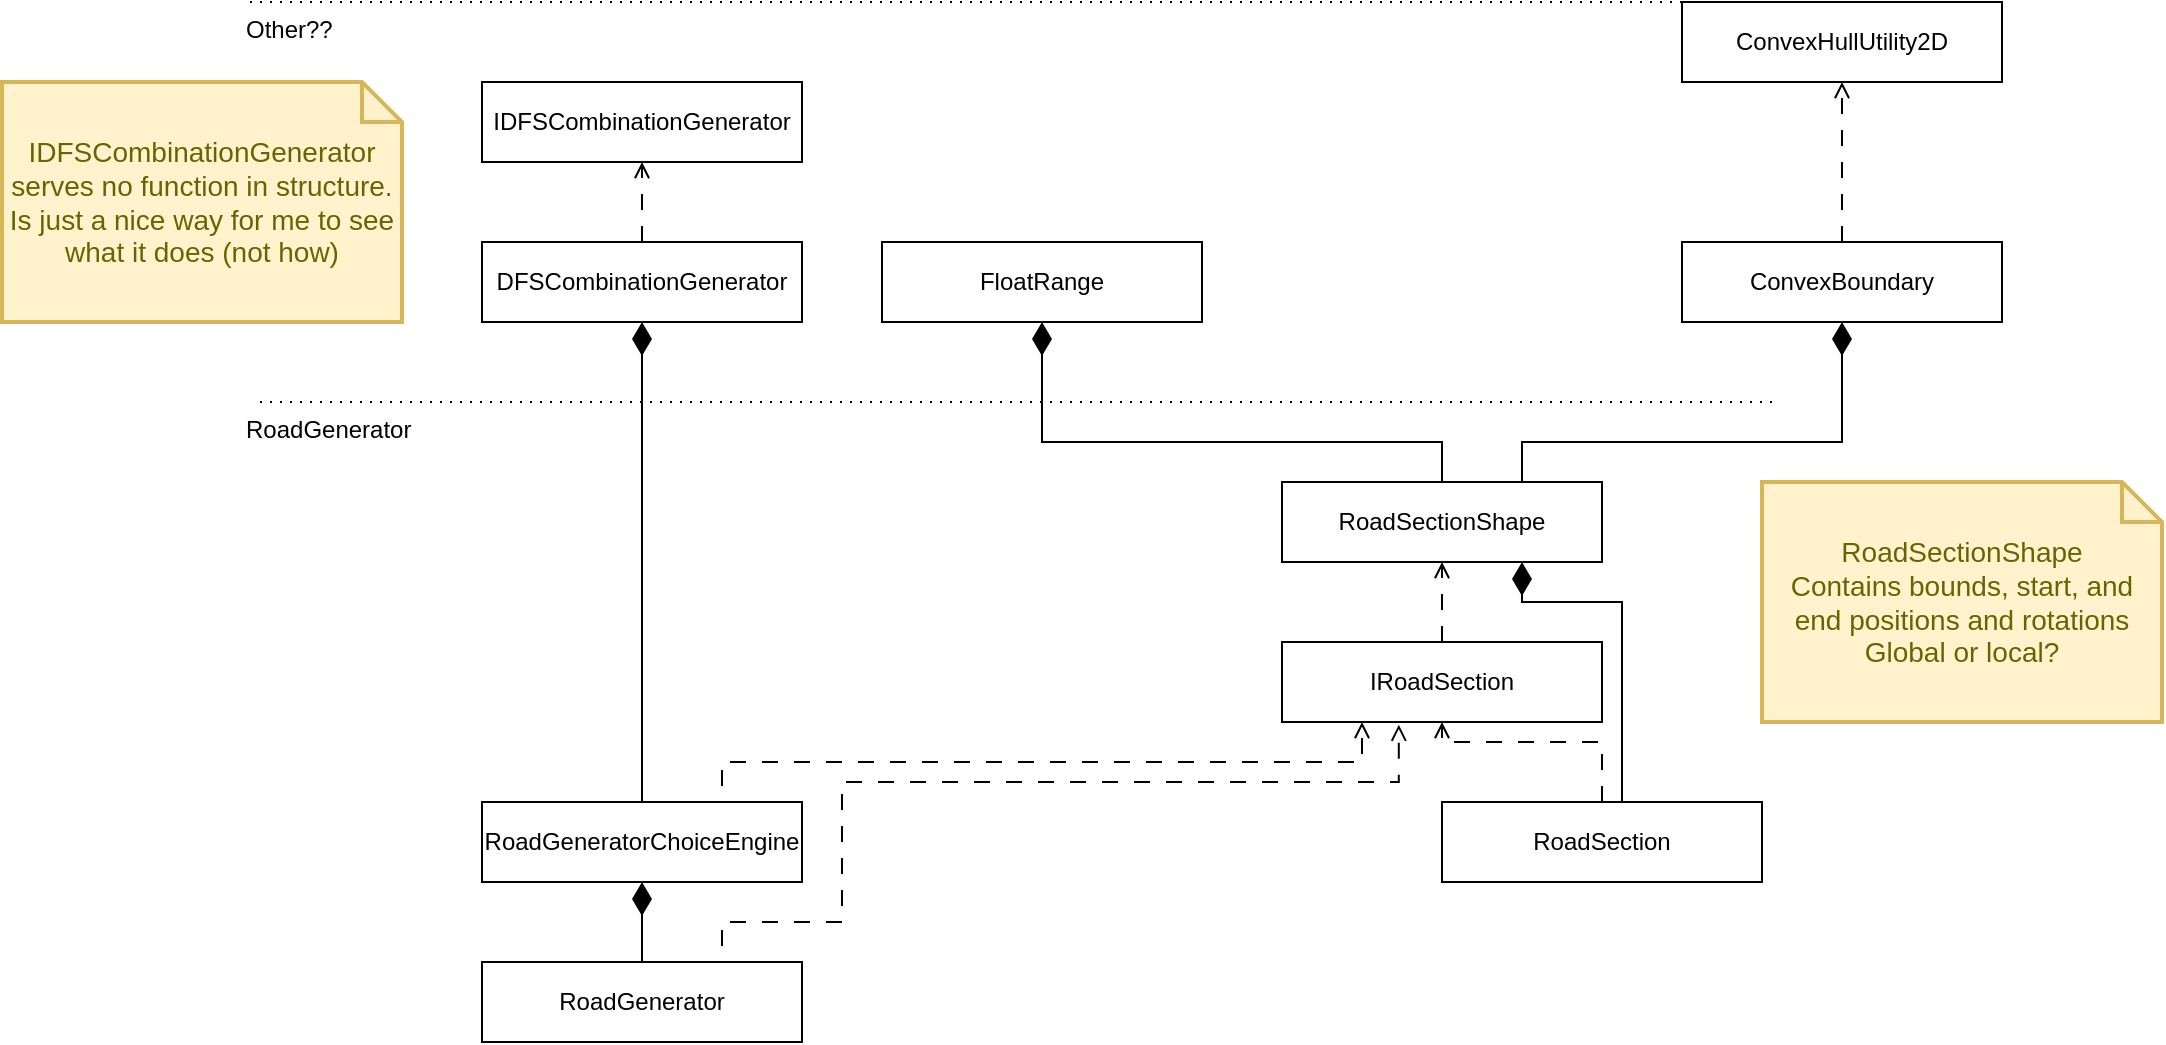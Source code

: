 <mxfile version="20.8.10" type="device"><diagram name="Page-1" id="ZqLKZNS-8cAULuF51tek"><mxGraphModel dx="1571" dy="885" grid="1" gridSize="10" guides="1" tooltips="1" connect="1" arrows="1" fold="1" page="1" pageScale="1" pageWidth="850" pageHeight="1100" math="0" shadow="0"><root><mxCell id="0"/><mxCell id="1" parent="0"/><mxCell id="9JNjusIEbQfy5Bs6EutA-8" value="ConvexHullUtility2D" style="rounded=0;whiteSpace=wrap;html=1;" parent="1" vertex="1"><mxGeometry x="760" y="40" width="160" height="40" as="geometry"/></mxCell><mxCell id="7dWgCWuQzl3VVJodZoiH-3" style="edgeStyle=orthogonalEdgeStyle;rounded=0;orthogonalLoop=1;jettySize=auto;html=1;exitX=0.5;exitY=0;exitDx=0;exitDy=0;entryX=0.5;entryY=1;entryDx=0;entryDy=0;dashed=1;dashPattern=8 8;endArrow=open;endFill=0;" parent="1" source="9JNjusIEbQfy5Bs6EutA-9" target="9JNjusIEbQfy5Bs6EutA-26" edge="1"><mxGeometry relative="1" as="geometry"/></mxCell><mxCell id="9JNjusIEbQfy5Bs6EutA-9" value="DFSCombinationGenerator" style="rounded=0;whiteSpace=wrap;html=1;" parent="1" vertex="1"><mxGeometry x="160" y="160" width="160" height="40" as="geometry"/></mxCell><mxCell id="7dWgCWuQzl3VVJodZoiH-8" style="edgeStyle=orthogonalEdgeStyle;rounded=0;orthogonalLoop=1;jettySize=auto;html=1;exitX=0.5;exitY=0;exitDx=0;exitDy=0;entryX=0.5;entryY=1;entryDx=0;entryDy=0;endArrow=diamondThin;endFill=1;endSize=14;" parent="1" source="9JNjusIEbQfy5Bs6EutA-2" target="9JNjusIEbQfy5Bs6EutA-9" edge="1"><mxGeometry relative="1" as="geometry"/></mxCell><mxCell id="9JNjusIEbQfy5Bs6EutA-2" value="RoadGeneratorChoiceEngine" style="rounded=0;whiteSpace=wrap;html=1;" parent="1" vertex="1"><mxGeometry x="160" y="440" width="160" height="40" as="geometry"/></mxCell><mxCell id="9JNjusIEbQfy5Bs6EutA-22" style="edgeStyle=orthogonalEdgeStyle;rounded=0;orthogonalLoop=1;jettySize=auto;html=1;exitX=0.5;exitY=0;exitDx=0;exitDy=0;entryX=0.5;entryY=1;entryDx=0;entryDy=0;dashed=1;dashPattern=8 8;endArrow=open;endFill=0;" parent="1" source="9JNjusIEbQfy5Bs6EutA-4" target="9JNjusIEbQfy5Bs6EutA-21" edge="1"><mxGeometry relative="1" as="geometry"/></mxCell><mxCell id="9JNjusIEbQfy5Bs6EutA-4" value="IRoadSection" style="rounded=0;whiteSpace=wrap;html=1;" parent="1" vertex="1"><mxGeometry x="560" y="360" width="160" height="40" as="geometry"/></mxCell><mxCell id="9JNjusIEbQfy5Bs6EutA-51" style="edgeStyle=orthogonalEdgeStyle;rounded=0;orthogonalLoop=1;jettySize=auto;html=1;exitX=0.5;exitY=0;exitDx=0;exitDy=0;entryX=0.5;entryY=1;entryDx=0;entryDy=0;dashed=1;dashPattern=8 8;endArrow=open;endFill=0;" parent="1" source="9JNjusIEbQfy5Bs6EutA-6" target="9JNjusIEbQfy5Bs6EutA-4" edge="1"><mxGeometry relative="1" as="geometry"><Array as="points"><mxPoint x="720" y="410"/><mxPoint x="640" y="410"/></Array></mxGeometry></mxCell><mxCell id="7dWgCWuQzl3VVJodZoiH-12" style="edgeStyle=orthogonalEdgeStyle;rounded=0;orthogonalLoop=1;jettySize=auto;html=1;exitX=0.5;exitY=0;exitDx=0;exitDy=0;entryX=0.75;entryY=1;entryDx=0;entryDy=0;endArrow=diamondThin;endFill=1;endSize=14;" parent="1" source="9JNjusIEbQfy5Bs6EutA-6" target="9JNjusIEbQfy5Bs6EutA-21" edge="1"><mxGeometry relative="1" as="geometry"><Array as="points"><mxPoint x="730" y="440"/><mxPoint x="730" y="340"/><mxPoint x="680" y="340"/></Array></mxGeometry></mxCell><mxCell id="9JNjusIEbQfy5Bs6EutA-6" value="RoadSection" style="rounded=0;whiteSpace=wrap;html=1;" parent="1" vertex="1"><mxGeometry x="640" y="440" width="160" height="40" as="geometry"/></mxCell><mxCell id="9JNjusIEbQfy5Bs6EutA-17" style="edgeStyle=orthogonalEdgeStyle;rounded=0;orthogonalLoop=1;jettySize=auto;html=1;exitX=0.5;exitY=0;exitDx=0;exitDy=0;entryX=0.25;entryY=1;entryDx=0;entryDy=0;dashed=1;dashPattern=8 8;endArrow=open;endFill=0;" parent="1" source="9JNjusIEbQfy5Bs6EutA-2" target="9JNjusIEbQfy5Bs6EutA-4" edge="1"><mxGeometry relative="1" as="geometry"><Array as="points"><mxPoint x="280" y="440"/><mxPoint x="280" y="420"/><mxPoint x="600" y="420"/></Array></mxGeometry></mxCell><mxCell id="9JNjusIEbQfy5Bs6EutA-19" style="edgeStyle=orthogonalEdgeStyle;rounded=0;orthogonalLoop=1;jettySize=auto;html=1;exitX=0.5;exitY=0;exitDx=0;exitDy=0;entryX=0.365;entryY=1.033;entryDx=0;entryDy=0;entryPerimeter=0;dashed=1;dashPattern=8 8;endArrow=open;endFill=0;" parent="1" source="9JNjusIEbQfy5Bs6EutA-1" target="9JNjusIEbQfy5Bs6EutA-4" edge="1"><mxGeometry relative="1" as="geometry"><Array as="points"><mxPoint x="280" y="520"/><mxPoint x="280" y="500"/><mxPoint x="340" y="500"/><mxPoint x="340" y="430"/><mxPoint x="618" y="430"/></Array></mxGeometry></mxCell><mxCell id="7dWgCWuQzl3VVJodZoiH-7" style="edgeStyle=orthogonalEdgeStyle;rounded=0;orthogonalLoop=1;jettySize=auto;html=1;exitX=0.5;exitY=0;exitDx=0;exitDy=0;entryX=0.5;entryY=1;entryDx=0;entryDy=0;endArrow=diamondThin;endFill=1;endSize=14;" parent="1" source="9JNjusIEbQfy5Bs6EutA-1" target="9JNjusIEbQfy5Bs6EutA-2" edge="1"><mxGeometry relative="1" as="geometry"/></mxCell><mxCell id="9JNjusIEbQfy5Bs6EutA-1" value="RoadGenerator" style="rounded=0;whiteSpace=wrap;html=1;" parent="1" vertex="1"><mxGeometry x="160" y="520" width="160" height="40" as="geometry"/></mxCell><mxCell id="9JNjusIEbQfy5Bs6EutA-20" value="FloatRange" style="rounded=0;whiteSpace=wrap;html=1;" parent="1" vertex="1"><mxGeometry x="360" y="160" width="160" height="40" as="geometry"/></mxCell><mxCell id="7dWgCWuQzl3VVJodZoiH-10" style="edgeStyle=orthogonalEdgeStyle;rounded=0;orthogonalLoop=1;jettySize=auto;html=1;exitX=0.5;exitY=0;exitDx=0;exitDy=0;entryX=0.5;entryY=1;entryDx=0;entryDy=0;endArrow=diamondThin;endFill=1;endSize=14;" parent="1" source="9JNjusIEbQfy5Bs6EutA-21" target="9JNjusIEbQfy5Bs6EutA-20" edge="1"><mxGeometry relative="1" as="geometry"><Array as="points"><mxPoint x="640" y="260"/><mxPoint x="440" y="260"/></Array></mxGeometry></mxCell><mxCell id="MxPG3PwILAnZgMtR6_9h-7" style="edgeStyle=orthogonalEdgeStyle;rounded=0;orthogonalLoop=1;jettySize=auto;html=1;exitX=0.75;exitY=0;exitDx=0;exitDy=0;entryX=0.5;entryY=1;entryDx=0;entryDy=0;endArrow=diamondThin;endFill=1;jumpSize=14;startSize=14;endSize=14;" edge="1" parent="1" source="9JNjusIEbQfy5Bs6EutA-21" target="MxPG3PwILAnZgMtR6_9h-6"><mxGeometry relative="1" as="geometry"><Array as="points"><mxPoint x="680" y="260"/><mxPoint x="840" y="260"/></Array></mxGeometry></mxCell><mxCell id="9JNjusIEbQfy5Bs6EutA-21" value="RoadSectionShape" style="rounded=0;whiteSpace=wrap;html=1;" parent="1" vertex="1"><mxGeometry x="560" y="280" width="160" height="40" as="geometry"/></mxCell><mxCell id="9JNjusIEbQfy5Bs6EutA-26" value="IDFSCombinationGenerator" style="rounded=0;whiteSpace=wrap;html=1;" parent="1" vertex="1"><mxGeometry x="160" y="80" width="160" height="40" as="geometry"/></mxCell><mxCell id="9JNjusIEbQfy5Bs6EutA-38" value="" style="endArrow=none;html=1;rounded=0;dashed=1;dashPattern=1 4;" parent="1" edge="1"><mxGeometry width="50" height="50" relative="1" as="geometry"><mxPoint x="805" y="240" as="sourcePoint"/><mxPoint x="45" y="240" as="targetPoint"/></mxGeometry></mxCell><mxCell id="9JNjusIEbQfy5Bs6EutA-39" value="RoadGenerator" style="text;html=1;align=left;verticalAlign=top;resizable=0;points=[];autosize=1;strokeColor=none;fillColor=none;" parent="1" vertex="1"><mxGeometry x="40" y="240" width="110" height="30" as="geometry"/></mxCell><mxCell id="9JNjusIEbQfy5Bs6EutA-49" value="" style="endArrow=none;html=1;rounded=0;dashed=1;dashPattern=1 4;" parent="1" edge="1"><mxGeometry width="50" height="50" relative="1" as="geometry"><mxPoint x="800" y="40" as="sourcePoint"/><mxPoint x="40" y="40" as="targetPoint"/></mxGeometry></mxCell><mxCell id="9JNjusIEbQfy5Bs6EutA-50" value="Other??" style="text;html=1;align=left;verticalAlign=top;resizable=0;points=[];autosize=1;strokeColor=none;fillColor=none;" parent="1" vertex="1"><mxGeometry x="40" y="40" width="70" height="30" as="geometry"/></mxCell><mxCell id="MxPG3PwILAnZgMtR6_9h-1" value="RoadSectionShape&lt;br&gt;Contains bounds, start, and end positions and rotations&lt;br&gt;Global or local?" style="shape=note;strokeWidth=2;fontSize=14;size=20;whiteSpace=wrap;html=1;fillColor=#fff2cc;strokeColor=#d6b656;fontColor=#666600;" vertex="1" parent="1"><mxGeometry x="800" y="280" width="200" height="120" as="geometry"/></mxCell><mxCell id="MxPG3PwILAnZgMtR6_9h-5" value="IDFSCombinationGenerator&lt;br&gt;serves no function in structure. Is just a nice way for me to see what it does (not how)" style="shape=note;strokeWidth=2;fontSize=14;size=20;whiteSpace=wrap;html=1;fillColor=#fff2cc;strokeColor=#d6b656;fontColor=#666600;" vertex="1" parent="1"><mxGeometry x="-80" y="80" width="200" height="120" as="geometry"/></mxCell><mxCell id="MxPG3PwILAnZgMtR6_9h-8" style="edgeStyle=orthogonalEdgeStyle;rounded=0;jumpSize=14;orthogonalLoop=1;jettySize=auto;html=1;exitX=0.5;exitY=0;exitDx=0;exitDy=0;entryX=0.5;entryY=1;entryDx=0;entryDy=0;endArrow=open;endFill=0;startSize=14;endSize=6;dashed=1;dashPattern=8 8;" edge="1" parent="1" source="MxPG3PwILAnZgMtR6_9h-6" target="9JNjusIEbQfy5Bs6EutA-8"><mxGeometry relative="1" as="geometry"/></mxCell><mxCell id="MxPG3PwILAnZgMtR6_9h-6" value="ConvexBoundary" style="rounded=0;whiteSpace=wrap;html=1;" vertex="1" parent="1"><mxGeometry x="760" y="160" width="160" height="40" as="geometry"/></mxCell></root></mxGraphModel></diagram></mxfile>